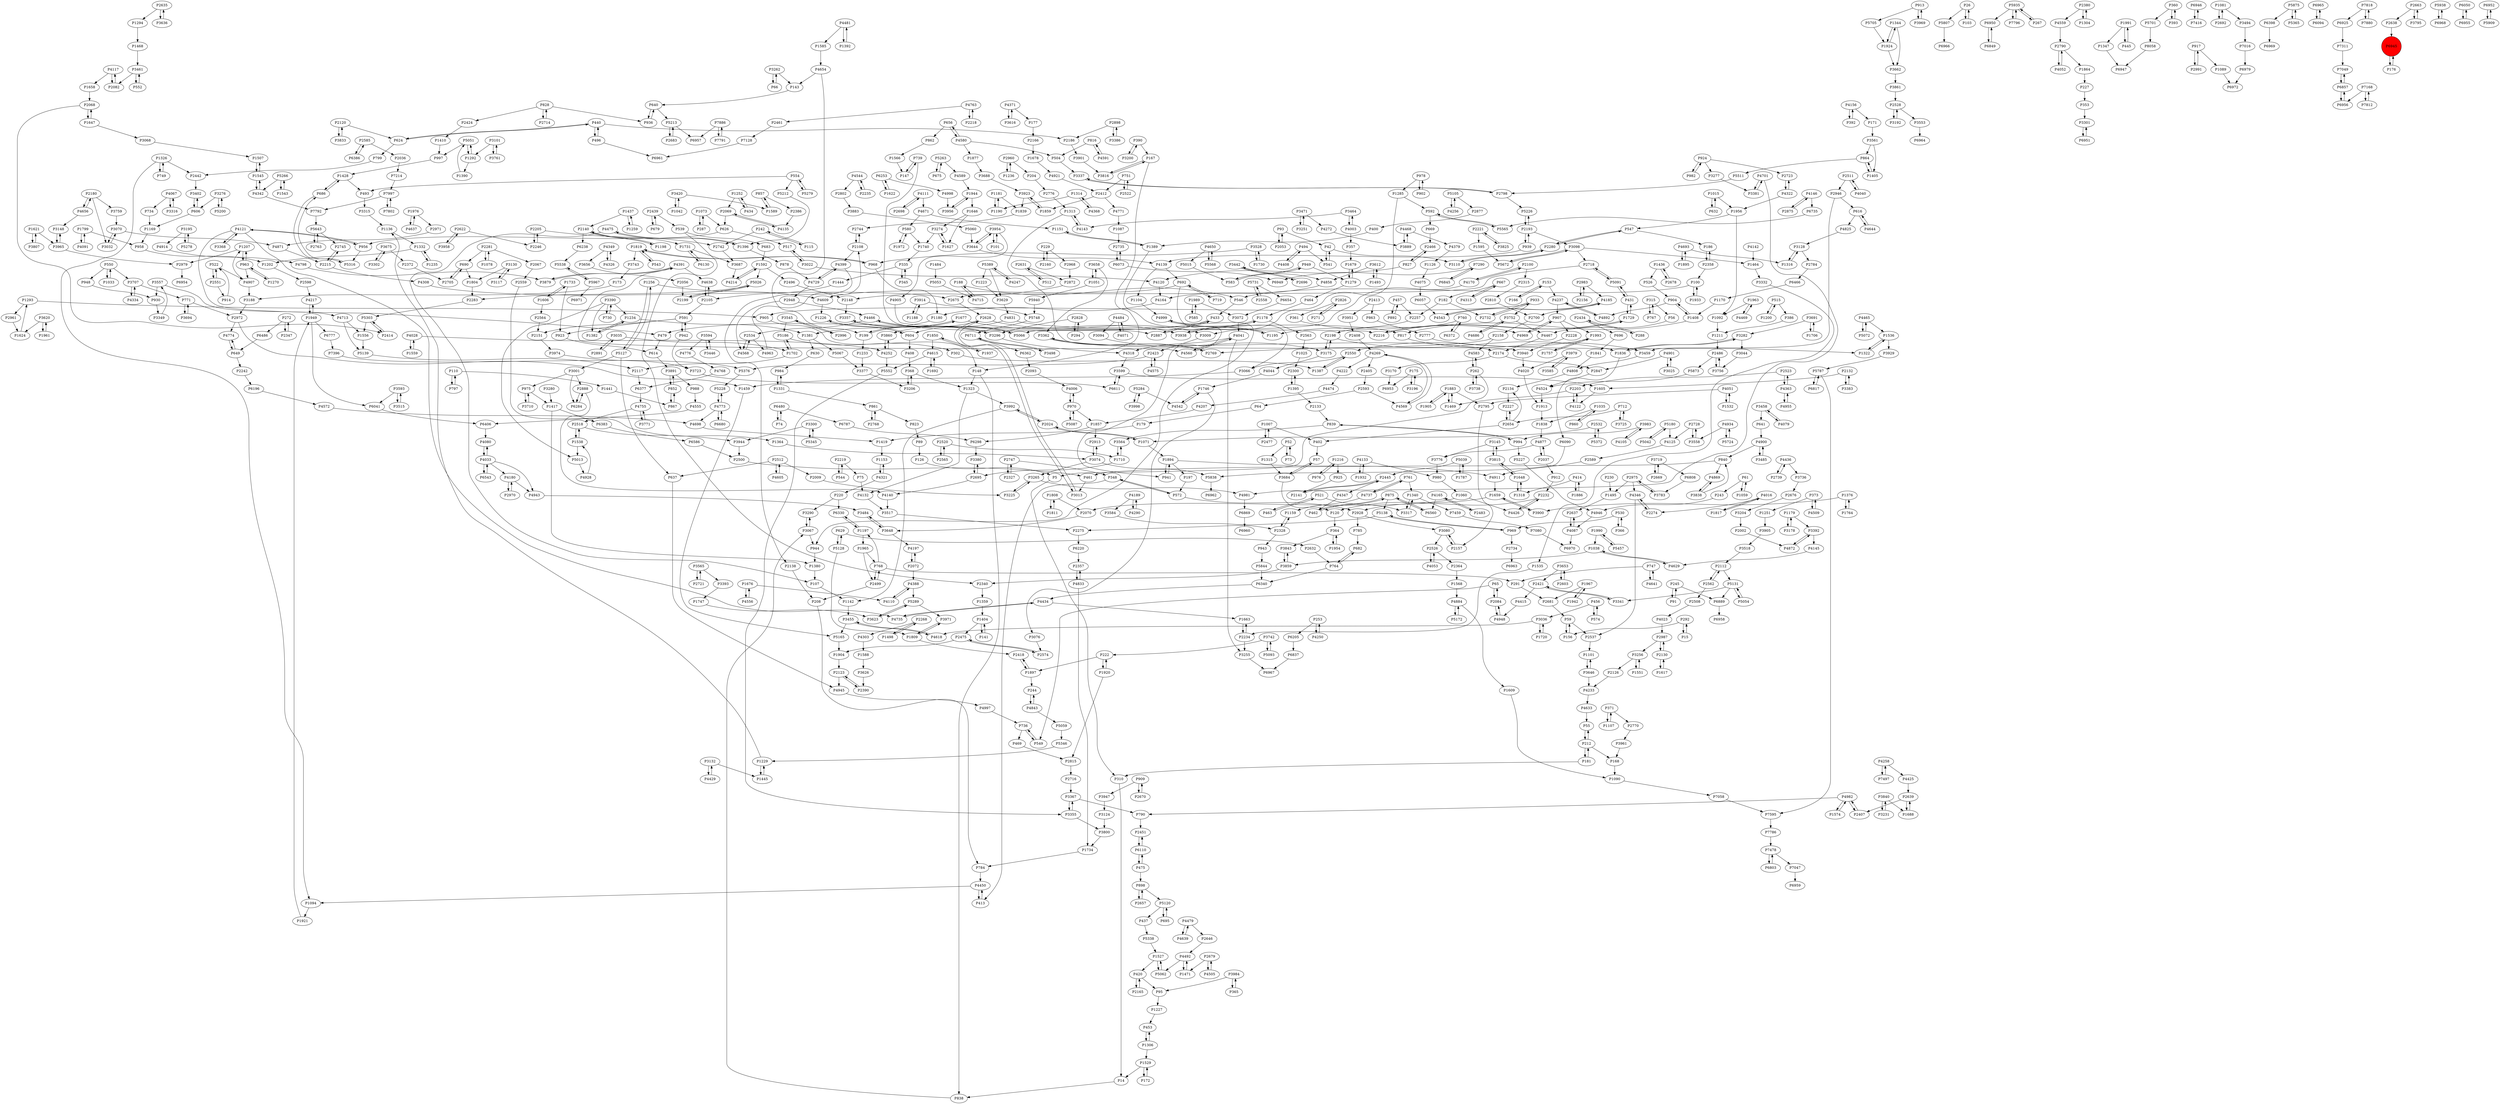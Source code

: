 digraph {
	P1428 -> P493
	P2442 -> P3402
	P4877 -> P2037
	P2072 -> P4197
	P2358 -> P100
	P3761 -> P3101
	P1007 -> P2477
	P4133 -> P1932
	P4143 -> P1313
	P3992 -> P2024
	P2961 -> P1624
	P1559 -> P4028
	P504 -> P3337
	P89 -> P126
	P4466 -> P5066
	P5568 -> P4650
	P3175 -> P2198
	P1344 -> P1924
	P1007 -> P402
	P5705 -> P1924
	P839 -> P994
	P1376 -> P1764
	P2523 -> P2203
	P4033 -> P4180
	P4197 -> P2072
	P2002 -> P4872
	P1252 -> P434
	P14 -> P838
	P768 -> P1197
	P4020 -> P1913
	P1436 -> P526
	P3974 -> P3723
	P2728 -> P4125
	P3648 -> P4197
	P26 -> P5807
	P2734 -> P6963
	P4140 -> P3517
	P2130 -> P2987
	P5062 -> P1527
	P1059 -> P61
	P4544 -> P2802
	P4222 -> P4474
	P2108 -> P4399
	P3302 -> P3675
	P1322 -> P1536
	P1894 -> P197
	P335 -> P1444
	P2232 -> P2928
	P1993 -> P1757
	P3464 -> P4003
	P1731 -> P6130
	P2157 -> P3080
	P1809 -> P2418
	P420 -> P2165
	P5087 -> P970
	P1404 -> P141
	P4715 -> P188
	P4117 -> P1658
	P1897 -> P2418
	P898 -> P2657
	P6298 -> P3380
	P1877 -> P3688
	P827 -> P2466
	P2551 -> P914
	P2423 -> P5376
	P2888 -> P6284
	P2281 -> P2067
	P5935 -> P6950
	P1605 -> P4122
	P4755 -> P3771
	P1498 -> P2268
	P1841 -> P4808
	P3274 -> P1627
	P4349 -> P4326
	P768 -> P2499
	P686 -> P5316
	P1710 -> P2695
	P3317 -> P1340
	P5131 -> P5054
	P4650 -> P5568
	P912 -> P2232
	P4997 -> P736
	P4637 -> P1976
	P4237 -> P907
	P4347 -> P462
	P4575 -> P2423
	P1622 -> P6253
	P1734 -> P784
	P1256 -> P4609
	P220 -> P3290
	P4798 -> P3879
	P390 -> P167
	P857 -> P2386
	P994 -> P839
	P592 -> P669
	P4735 -> P4434
	P100 -> P1933
	P626 -> P956
	P2565 -> P2520
	P2946 -> P3459
	P2268 -> P1498
	P2340 -> P1359
	P2280 -> P547
	P3442 -> P4858
	P5807 -> P6966
	P4474 -> P4207
	P1259 -> P1437
	P4943 -> P3484
	P294 -> P2828
	P4524 -> P1913
	P3742 -> P5093
	P949 -> P583
	P949 -> P1279
	P2739 -> P4436
	P640 -> P936
	P3265 -> P3225
	P2445 -> P2141
	P1316 -> P3128
	P630 -> P984
	P3455 -> P5165
	P4363 -> P2523
	P1857 -> P6298
	P5072 -> P4465
	P3688 -> P3923
	P4492 -> P1471
	P3390 -> P5013
	P3251 -> P3471
	P574 -> P456
	P4946 -> P4087
	P3101 -> P3761
	P1659 -> P3900
	P3938 -> P1178
	P4773 -> P5228
	P541 -> P42
	P3255 -> P6967
	P2551 -> P522
	P4170 -> P2100
	P1234 -> P1382
	P302 -> P1387
	P930 -> P3349
	P15 -> P292
	P3984 -> P365
	P3124 -> P3800
	P371 -> P2770
	P2123 -> P2390
	P2913 -> P3074
	P469 -> P2815
	P1417 -> P1380
	P4981 -> P6869
	P5066 -> P4466
	P3393 -> P1747
	P3593 -> P3515
	P6611 -> P3599
	P1382 -> P1234
	P2408 -> P4269
	P5059 -> P5346
	P924 -> P982
	P5552 -> P3355
	P768 -> P291
	P7478 -> P6803
	P1405 -> P864
	P522 -> P4907
	P771 -> P2972
	P1292 -> P1390
	P580 -> P1972
	P2424 -> P1410
	P288 -> P2434
	P712 -> P3725
	P390 -> P3200
	P7214 -> P7997
	P1107 -> P371
	P291 -> P2681
	P4388 -> P4110
	P3001 -> P6284
	P1617 -> P2130
	P4771 -> P1087
	P1364 -> P3074
	P4755 -> P2518
	P2174 -> P2847
	P2203 -> P1469
	P2380 -> P4559
	P3044 -> P3756
	P5105 -> P4256
	P3001 -> P2888
	P5701 -> P8058
	P6073 -> P6949
	P1178 -> P2563
	P4185 -> P2700
	P624 -> P440
	P924 -> P2723
	P2747 -> P348
	P958 -> P1202
	P4572 -> P4698
	P2105 -> P591
	P4170 -> P5066
	P366 -> P530
	P6946 -> P7416
	P2875 -> P4146
	P153 -> P166
	P4436 -> P2739
	P4346 -> P2537
	P3710 -> P975
	P4945 -> P4997
	P2777 -> P1322
	P1895 -> P4693
	P909 -> P2670
	P2654 -> P2227
	P2528 -> P3192
	P3035 -> P2891
	P1464 -> P3332
	P3098 -> P2718
	P695 -> P5120
	P4892 -> P4237
	P335 -> P345
	P7997 -> P7792
	P1073 -> P287
	P3833 -> P2120
	P3594 -> P4776
	P3471 -> P4272
	P616 -> P4825
	P6979 -> P6972
	P5731 -> P2558
	P2215 -> P4308
	P5 -> P310
	P3807 -> P1621
	P6398 -> P6969
	P521 -> P3317
	P6965 -> P6094
	P1089 -> P6972
	P4774 -> P649
	P3771 -> P4755
	P840 -> P4869
	P3840 -> P3231
	P2718 -> P2675
	P4871 -> P2215
	P2216 -> P1729
	P197 -> P572
	P1990 -> P1038
	P3256 -> P1551
	P969 -> P2734
	P4763 -> P2218
	P690 -> P1804
	P2972 -> P1459
	P1015 -> P1956
	P7818 -> P6925
	P4146 -> P2875
	P1949 -> P6041
	P7997 -> P7802
	P95 -> P1227
	P1252 -> P2069
	P3859 -> P2340
	P6383 -> P6586
	P3965 -> P3148
	P4580 -> P1877
	P4391 -> P3879
	P3022 -> P517
	P2523 -> P4363
	P1949 -> P6777
	P963 -> P4907
	P2439 -> P679
	P1170 -> P1408
	P1035 -> P860
	P3653 -> P2421
	P364 -> P1954
	P4877 -> P3776
	P3725 -> P712
	P892 -> P457
	P1595 -> P5672
	P7047 -> P6959
	P2558 -> P5731
	P1677 -> P199
	P3752 -> P4467
	P6330 -> P1197
	P968 -> P1180
	P402 -> P57
	P3420 -> P1589
	P1545 -> P4342
	P5172 -> P4884
	P1226 -> P604
	P4321 -> P220
	P683 -> P1592
	P1408 -> P904
	P4091 -> P1799
	P6480 -> P74
	P790 -> P2451
	P171 -> P3561
	P1313 -> P4143
	P3485 -> P4900
	P2744 -> P2108
	P1883 -> P1905
	P2698 -> P4111
	P526 -> P904
	P494 -> P4408
	P7396 -> P5376
	P1536 -> P1322
	P3743 -> P173
	P2205 -> P2742
	P5289 -> P3971
	P3838 -> P4869
	P4326 -> P4349
	P5200 -> P3276
	P970 -> P4006
	P546 -> P433
	P864 -> P5511
	P878 -> P4729
	P2888 -> P4140
	P692 -> P719
	P686 -> P1428
	P1624 -> P1293
	P948 -> P930
	P591 -> P942
	P4003 -> P357
	P2638 -> P6945
	P6711 -> P3498
	P167 -> P3816
	P1313 -> P3940
	P1538 -> P5013
	P2218 -> P4763
	P1169 -> P958
	P4322 -> P1956
	P220 -> P6330
	P5565 -> P592
	P3074 -> P5838
	P1408 -> P817
	P5165 -> P1904
	P6925 -> P7311
	P1285 -> P3009
	P4468 -> P3889
	P2550 -> P3066
	P2716 -> P3367
	P1592 -> P5026
	P110 -> P797
	P1799 -> P4091
	P5093 -> P3742
	P4763 -> P2461
	P3561 -> P864
	P2414 -> P5303
	P4023 -> P2987
	P5180 -> P4125
	P3368 -> P4121
	P1976 -> P4637
	P1648 -> P3815
	P4051 -> P2795
	P7290 -> P6949
	P2520 -> P1710
	P4121 -> P3368
	P4121 -> P956
	P1954 -> P364
	P6480 -> P6787
	P440 -> P2186
	P988 -> P4555
	P1331 -> P984
	P913 -> P5705
	P73 -> P52
	P5091 -> P431
	P3392 -> P4145
	P3128 -> P2784
	P4006 -> P970
	P408 -> P368
	P2991 -> P917
	P2407 -> P4982
	P550 -> P3707
	P1340 -> P3317
	P3196 -> P175
	P272 -> P2347
	P3623 -> P5289
	P852 -> P867
	P3280 -> P1417
	P1179 -> P3178
	P1606 -> P1733
	P4075 -> P6057
	P7791 -> P7886
	P917 -> P2991
	P4189 -> P3584
	P3296 -> P3357
	P2528 -> P3553
	P2037 -> P4877
	P182 -> P2732
	P2180 -> P3759
	P3446 -> P3594
	P1417 -> P6383
	P1035 -> P1838
	P4901 -> P3025
	P42 -> P541
	P6377 -> P4755
	P4654 -> P143
	P4346 -> P2274
	P2234 -> P3255
	P1306 -> P453
	P2126 -> P4233
	P3148 -> P3965
	P3565 -> P3393
	P2140 -> P1731
	P624 -> P799
	P3646 -> P1101
	P2663 -> P2638
	P5967 -> P6971
	P1507 -> P1545
	P6560 -> P875
	P2675 -> P2628
	P3859 -> P3843
	P2165 -> P420
	P2315 -> P2810
	P262 -> P3738
	P1730 -> P3528
	P4469 -> P1963
	P1920 -> P222
	P2872 -> P2148
	P4252 -> P5552
	P6057 -> P4543
	P2357 -> P4833
	P861 -> P823
	P4969 -> P907
	P4467 -> P2174
	P6196 -> P4572
	P433 -> P479
	P2971 -> P4871
	P2728 -> P3558
	P1256 -> P5127
	P3905 -> P3518
	P360 -> P393
	P2328 -> P1159
	P816 -> P4591
	P368 -> P1323
	P5303 -> P1556
	P2585 -> P6386
	P2802 -> P3883
	P2696 -> P3442
	P6253 -> P1622
	P6680 -> P4773
	P2300 -> P1395
	P1702 -> P5186
	P1731 -> P3687
	P3130 -> P1804
	P1819 -> P3743
	P2327 -> P2747
	P939 -> P2193
	P242 -> P2742
	P245 -> P91
	P816 -> P504
	P3117 -> P3130
	P5042 -> P5180
	P4776 -> P4768
	P1747 -> P3623
	P616 -> P4644
	P3067 -> P944
	P3282 -> P1836
	P2603 -> P3653
	P4105 -> P3983
	P2654 -> P2134
	P3954 -> P101
	P5284 -> P4542
	P6372 -> P760
	P4825 -> P3128
	P4391 -> P4638
	P4999 -> P1195
	P4313 -> P667
	P3658 -> P3362
	P3080 -> P2157
	P3900 -> P1659
	P2134 -> P2227
	P3719 -> P6808
	P2676 -> P3204
	P530 -> P366
	P2512 -> P4605
	P2979 -> P6954
	P4481 -> P1392
	P292 -> P15
	P547 -> P186
	P3461 -> P552
	P1092 -> P1211
	P6777 -> P7396
	P1746 -> P4542
	P3646 -> P4233
	P799 -> P2442
	P1179 -> P3392
	P1216 -> P976
	P656 -> P862
	P3036 -> P1720
	P1389 -> P1151
	P3616 -> P4371
	P4041 -> P4560
	P1692 -> P4615
	P1678 -> P4921
	P626 -> P517
	P2705 -> P690
	P1894 -> P941
	P4833 -> P1734
	P1961 -> P3620
	P739 -> P147
	P42 -> P3110
	P1235 -> P1332
	P4583 -> P262
	P5875 -> P5365
	P440 -> P496
	P4125 -> P2589
	P1437 -> P2140
	P554 -> P493
	P2423 -> P4575
	P3951 -> P2408
	P126 -> P5
	P4556 -> P1676
	P66 -> P3262
	P4120 -> P4164
	P3545 -> P2996
	P1658 -> P2068
	P1606 -> P2564
	P65 -> P549
	P3691 -> P1706
	P4773 -> P6680
	P4033 -> P4943
	P1991 -> P1347
	P1956 -> P1092
	P862 -> P1566
	P3192 -> P2528
	P3662 -> P3861
	P4256 -> P5105
	P3992 -> P1142
	P5748 -> P6711
	P861 -> P2768
	P3094 -> P3175
	P208 -> P784
	P2563 -> P1025
	P1956 -> P547
	P7812 -> P7168
	P4509 -> P373
	P4484 -> P4071
	P2628 -> P3860
	P4693 -> P1316
	P2635 -> P3636
	P4544 -> P2235
	P5051 -> P997
	P7478 -> P7047
	P2631 -> P512
	P52 -> P73
	P3110 -> P2280
	P3684 -> P120
	P2798 -> P3337
	P629 -> P2632
	P2828 -> P294
	P3961 -> P168
	P1468 -> P3461
	P6803 -> P7478
	P413 -> P4450
	P2975 -> P3783
	P365 -> P3984
	P5511 -> P2798
	P26 -> P103
	P994 -> P5227
	P2180 -> P4656
	P4342 -> P7792
	P7886 -> P7791
	P3979 -> P3585
	P736 -> P549
	P3175 -> P4044
	P2486 -> P5873
	P4052 -> P2790
	P7128 -> P6961
	P640 -> P5213
	P734 -> P1169
	P4713 -> P1556
	P3594 -> P3446
	P4568 -> P2534
	P244 -> P4843
	P2158 -> P4583
	P2593 -> P64
	P4934 -> P3558
	P583 -> P949
	P3891 -> P988
	P2776 -> P1313
	P1060 -> P4426
	P2574 -> P2475
	P4269 -> P4222
	P4639 -> P4479
	P8058 -> P6947
	P5091 -> P2718
	P936 -> P640
	P515 -> P1200
	P5228 -> P4773
	P907 -> P4969
	P904 -> P4892
	P2898 -> P3386
	P2140 -> P1198
	P2622 -> P3958
	P4591 -> P816
	P3274 -> P1740
	P6956 -> P6857
	P4033 -> P4080
	P1864 -> P227
	P2193 -> P3098
	P315 -> P56
	P5105 -> P2877
	P2234 -> P1663
	P3983 -> P994
	P6845 -> P7290
	P4858 -> P4164
	P186 -> P2358
	P3707 -> P4334
	P1304 -> P2380
	P1285 -> P592
	P2593 -> P4569
	P4132 -> P3517
	P2072 -> P4388
	P550 -> P948
	P5724 -> P4934
	P4609 -> P1226
	P2483 -> P4165
	P6205 -> P6837
	P1445 -> P1229
	P2635 -> P1294
	P2589 -> P4911
	P1197 -> P1965
	P2632 -> P764
	P93 -> P42
	P1236 -> P2960
	P4067 -> P3316
	P942 -> P591
	P4258 -> P4425
	P550 -> P1033
	P761 -> P4737
	P4955 -> P4363
	P147 -> P739
	P1202 -> P2598
	P1679 -> P1279
	P3752 -> P4686
	P4040 -> P2511
	P3032 -> P3070
	P3367 -> P3355
	P543 -> P1819
	P6654 -> P3072
	P1920 -> P2815
	P2714 -> P828
	P2663 -> P3795
	P463 -> P521
	P2692 -> P1081
	P1729 -> P431
	P2654 -> P402
	P4165 -> P6560
	P103 -> P26
	P1180 -> P1381
	P100 -> P546
	P2421 -> P3341
	P3940 -> P4020
	P1894 -> P4911
	P400 -> P1389
	P1294 -> P1468
	P1437 -> P1259
	P3984 -> P95
	P4087 -> P6970
	P5938 -> P6968
	P2987 -> P2130
	P3914 -> P5748
	P3815 -> P1648
	P2268 -> P4303
	P1292 -> P5051
	P7818 -> P7880
	P2386 -> P4135
	P7497 -> P4258
	P1469 -> P1883
	P943 -> P5844
	P2500 -> P461
	P817 -> P3459
	P3653 -> P2603
	P445 -> P1991
	P3795 -> P2663
	P2372 -> P2705
	P1989 -> P3072
	P2132 -> P1605
	P1326 -> P749
	P4247 -> P5389
	P2105 -> P4638
	P1924 -> P3662
	P4928 -> P1538
	P3584 -> P2328
	P1538 -> P2518
	P6253 -> P4998
	P3195 -> P4914
	P3066 -> P1459
	P2193 -> P939
	P1543 -> P5266
	P1648 -> P1318
	P3128 -> P1316
	P522 -> P2551
	P3067 -> P3290
	P6466 -> P1170
	P7311 -> P7049
	P1126 -> P4075
	P4041 -> P4318
	P4111 -> P2698
	P4142 -> P1464
	P2562 -> P2112
	P5026 -> P2283
	P2328 -> P943
	P3290 -> P3067
	P2960 -> P1236
	P7796 -> P5935
	P1293 -> P905
	P2198 -> P3175
	P1441 -> P867
	P315 -> P767
	P153 -> P4237
	P1104 -> P4999
	P978 -> P902
	P7416 -> P6946
	P682 -> P764
	P2140 -> P6238
	P3377 -> P3206
	P272 -> P6486
	P2559 -> P1364
	P2405 -> P2593
	P7459 -> P7080
	P2466 -> P827
	P175 -> P6953
	P1033 -> P550
	P2228 -> P3940
	P3956 -> P1944
	P1702 -> P2117
	P4905 -> P2216
	P3025 -> P4901
	P2082 -> P4117
	P3687 -> P4214
	P2970 -> P4180
	P3332 -> P1535
	P5051 -> P1292
	P4028 -> P4252
	P5875 -> P6398
	P939 -> P4139
	P1592 -> P2496
	P1323 -> P4132
	P494 -> P541
	P1592 -> P4214
	P3825 -> P2221
	P6094 -> P6965
	P3923 -> P1839
	P5120 -> P695
	P6586 -> P2500
	P898 -> P5120
	P6817 -> P5787
	P3098 -> P5672
	P287 -> P1073
	P2768 -> P861
	P3518 -> P2112
	P1585 -> P4654
	P222 -> P1897
	P3901 -> P3816
	P4808 -> P2134
	P1545 -> P1507
	P4907 -> P3188
	P3675 -> P2372
	P2100 -> P2315
	P2670 -> P909
	P6050 -> P6955
	P2723 -> P4322
	P5389 -> P3629
	P2242 -> P6196
	P4434 -> P1663
	P143 -> P640
	P4269 -> P2405
	P614 -> P3891
	P5139 -> P2117
	P3068 -> P1507
	P749 -> P1326
	P6130 -> P1731
	P2678 -> P1436
	P592 -> P5565
	P970 -> P1857
	P3132 -> P1445
	P1151 -> P1389
	P3296 -> P4318
	P262 -> P4583
	P2024 -> P3992
	P3009 -> P2423
	P2718 -> P5091
	P2068 -> P1647
	P4569 -> P4269
	P1404 -> P2475
	P4901 -> P2847
	P120 -> P364
	P6711 -> P6362
	P4884 -> P5172
	P4982 -> P790
	P5967 -> P5538
	P4111 -> P4671
	P2695 -> P4140
	P606 -> P1169
	P4701 -> P4981
	P2960 -> P204
	P2518 -> P3944
	P1944 -> P3956
	P4434 -> P4735
	P3225 -> P3265
	P6041 -> P6406
	P212 -> P55
	P4479 -> P4639
	P2637 -> P4087
	P4003 -> P3464
	P2520 -> P2565
	P115 -> P242
	P2518 -> P1538
	P56 -> P4467
	P3315 -> P1136
	P166 -> P153
	P5935 -> P7796
	P1967 -> P2681
	P1181 -> P1839
	P5838 -> P6962
	P606 -> P3402
	P7168 -> P6956
	P679 -> P2439
	P3390 -> P1382
	P4729 -> P2948
	P2795 -> P2157
	P4233 -> P4633
	P2550 -> P1387
	P5213 -> P2683
	P3599 -> P6611
	P1663 -> P2234
	P310 -> P14
	P747 -> P4641
	P204 -> P2776
	P2186 -> P3901
	P1972 -> P580
	P1532 -> P4051
	P4146 -> P6735
	P969 -> P5138
	P2508 -> P4023
	P852 -> P3891
	P1989 -> P585
	P5672 -> P3098
	P5940 -> P5748
	P4914 -> P4798
	P75 -> P4132
	P1190 -> P1181
	P5873 -> P4524
	P1211 -> P2486
	P4067 -> P734
	P1921 -> P1949
	P3188 -> P2972
	P1315 -> P3684
	P530 -> P969
	P2219 -> P544
	P667 -> P182
	P760 -> P2198
	P6110 -> P475
	P2108 -> P2744
	P267 -> P5935
	P3282 -> P3044
	P172 -> P1529
	P554 -> P5279
	P3195 -> P5278
	P4481 -> P1585
	P4408 -> P494
	P1646 -> P3274
	P604 -> P1226
	P357 -> P1679
	P3691 -> P3282
	P3620 -> P1624
	P3838 -> P840
	P840 -> P461
	P515 -> P386
	P3954 -> P4905
	P1574 -> P4982
	P4053 -> P2526
	P1804 -> P2283
	P1234 -> P1381
	P1746 -> P3076
	P2534 -> P4963
	P6110 -> P2451
	P2084 -> P65
	P4729 -> P4399
	P52 -> P1315
	P5289 -> P3623
	P2130 -> P1617
	P2522 -> P751
	P2763 -> P5643
	P2679 -> P4505
	P3362 -> P2769
	P253 -> P4250
	P3883 -> P5060
	P2056 -> P2199
	P2227 -> P2654
	P2439 -> P539
	P7786 -> P7478
	P3891 -> P852
	P3383 -> P2132
	P3458 -> P4079
	P1937 -> P1850
	P199 -> P1677
	P1251 -> P3905
	P3564 -> P1710
	P875 -> P462
	P2221 -> P1595
	P4121 -> P479
	P1551 -> P3256
	P3022 -> P4120
	P1965 -> P768
	P1963 -> P4469
	P5060 -> P3644
	P414 -> P1318
	P1153 -> P4321
	P3517 -> P2275
	P4117 -> P2082
	P2123 -> P4945
	P7886 -> P6957
	P2120 -> P624
	P364 -> P3843
	P2198 -> P1836
	P74 -> P6480
	P914 -> P522
	P547 -> P2280
	P4436 -> P3736
	P179 -> P1419
	P984 -> P1331
	P3707 -> P771
	P4214 -> P1592
	P1227 -> P453
	P3262 -> P143
	P1071 -> P1894
	P1216 -> P925
	P4650 -> P5015
	P110 -> P1441
	P907 -> P1993
	P580 -> P1740
	P59 -> P2537
	P860 -> P1035
	P4016 -> P2274
	P5026 -> P2199
	P784 -> P4450
	P1904 -> P2123
	P496 -> P440
	P6857 -> P7049
	P1306 -> P1529
	P649 -> P2242
	P253 -> P6205
	P907 -> P2228
	P909 -> P3947
	P3341 -> P2421
	P823 -> P89
	P2975 -> P1495
	P3013 -> P2628
	P4644 -> P616
	P176 -> P6945
	P101 -> P3954
	P5278 -> P3195
	P453 -> P1306
	P1396 -> P4475
	P2274 -> P4346
	P1181 -> P1190
	P2445 -> P4347
	P857 -> P1589
	P2975 -> P4346
	P3277 -> P3381
	P3889 -> P4468
	P2769 -> P3362
	P3357 -> P3296
	P4139 -> P692
	P1527 -> P5062
	P4145 -> P4629
	P4638 -> P2105
	P1419 -> P1153
	P1740 -> P335
	P2486 -> P3756
	P5372 -> P2532
	P3929 -> P5787
	P2364 -> P1568
	P6220 -> P2357
	P3528 -> P1730
	P4656 -> P3148
	P3515 -> P3593
	P2380 -> P1304
	P4831 -> P817
	P5316 -> P686
	P4693 -> P1895
	P1676 -> P4110
	P4963 -> P2108
	P3355 -> P3367
	P3558 -> P2728
	P4371 -> P177
	P1609 -> P1090
	P2639 -> P1688
	P1195 -> P4999
	P1527 -> P420
	P902 -> P978
	P1090 -> P7058
	P2412 -> P1859
	P2156 -> P2983
	P1932 -> P4133
	P667 -> P4313
	P2024 -> P1071
	P1025 -> P2300
	P3256 -> P2126
	P4080 -> P4033
	P6735 -> P5565
	P3719 -> P2669
	P1178 -> P3938
	P7049 -> P6857
	P5186 -> P302
	P3200 -> P390
	P5787 -> P7595
	P4399 -> P2138
	P2810 -> P2700
	P1886 -> P414
	P393 -> P360
	P456 -> P574
	P1566 -> P147
	P6386 -> P2585
	P440 -> P624
	P1293 -> P2961
	P730 -> P3390
	P61 -> P243
	P1136 -> P1332
	P3658 -> P1051
	P177 -> P2166
	P3612 -> P1493
	P475 -> P898
	P692 -> P4609
	P5389 -> P1223
	P230 -> P1495
	P956 -> P5316
	P2421 -> P4415
	P4342 -> P1545
	P4318 -> P3599
	P3684 -> P57
	P371 -> P1107
	P1436 -> P2678
	P4872 -> P3392
	P4207 -> P1857
	P2215 -> P2745
	P348 -> P572
	P2826 -> P361
	P3076 -> P2574
	P1207 -> P963
	P5538 -> P5967
	P475 -> P6110
	P2631 -> P2872
	P7168 -> P7812
	P2877 -> P400
	P6968 -> P5938
	P3498 -> P6711
	P3944 -> P2500
	P457 -> P892
	P4165 -> P2483
	P2646 -> P4492
	P4272 -> P3889
	P1395 -> P2133
	P4686 -> P3752
	P760 -> P6372
	P1924 -> P1344
	P457 -> P2257
	P6073 -> P2735
	P2100 -> P4170
	P3145 -> P3776
	P4701 -> P3381
	P1051 -> P5940
	P348 -> P413
	P1318 -> P1648
	P1081 -> P2692
	P1229 -> P1445
	P2669 -> P3719
	P1729 -> P2216
	P188 -> P546
	P4258 -> P7497
	P3080 -> P2526
	P1799 -> P958
	P4164 -> P1180
	P3971 -> P1809
	P1710 -> P3564
	P6952 -> P5909
	P3392 -> P4872
	P3362 -> P2174
	P1993 -> P2550
	P1038 -> P4629
	P2281 -> P1078
	P5131 -> P3341
	P2983 -> P4185
	P6543 -> P4033
	P4041 -> P3255
	P1556 -> P5139
	P5365 -> P5875
	P1381 -> P630
	P3204 -> P2002
	P3035 -> P1702
	P3381 -> P4701
	P5279 -> P554
	P4252 -> P3860
	P2203 -> P4122
	P188 -> P4715
	P1787 -> P5039
	P2148 -> P3357
	P5138 -> P2275
	P1859 -> P3923
	P5227 -> P4946
	P933 -> P2732
	P4900 -> P840
	P3170 -> P6953
	P4998 -> P3956
	P1720 -> P3036
	P1326 -> P1094
	P1094 -> P1921
	P368 -> P3206
	P373 -> P1251
	P3557 -> P4713
	P554 -> P5212
	P6406 -> P4080
	P6945 -> P176
	P4121 -> P4735
	P2742 -> P3687
	P4589 -> P1944
	P5053 -> P4715
	P1390 -> P5051
	P1942 -> P1967
	P4921 -> P2412
	P4016 -> P1817
	P4629 -> P1038
	P2280 -> P3110
	P199 -> P1233
	P764 -> P6340
	P5338 -> P1527
	P2496 -> P2148
	P2151 -> P3974
	P2537 -> P1101
	P944 -> P1380
	P59 -> P156
	P4189 -> P4290
	P978 -> P1285
	P1197 -> P6330
	P3675 -> P3302
	P3636 -> P2635
	P4071 -> P4484
	P2221 -> P3825
	P3459 -> P4808
	P2084 -> P4948
	P3074 -> P3265
	P656 -> P4580
	P3471 -> P3251
	P1495 -> P2637
	P1344 -> P3662
	P2117 -> P6377
	P3300 -> P5345
	P2948 -> P4466
	P2180 -> P3032
	P544 -> P2219
	P3742 -> P222
	P4907 -> P1207
	P5263 -> P4589
	P2132 -> P3383
	P3694 -> P771
	P3561 -> P1405
	P3072 -> P4041
	P751 -> P2522
	P464 -> P1178
	P2138 -> P208
	P2983 -> P2156
	P4948 -> P2084
	P2972 -> P4774
	P2499 -> P208
	P433 -> P2887
	P5015 -> P583
	P6808 -> P3783
	P7802 -> P7997
	P3402 -> P606
	P2679 -> P1471
	P1808 -> P2070
	P1380 -> P107
	P1976 -> P2971
	P3276 -> P606
	P690 -> P2705
	P747 -> P291
	P4466 -> P2534
	P1811 -> P1808
	P1314 -> P4368
	P3367 -> P790
	P1323 -> P3992
	P1270 -> P963
	P4671 -> P1151
	P373 -> P4509
	P2683 -> P5213
	P5263 -> P675
	P2112 -> P2562
	P1392 -> P4481
	P4505 -> P2679
	P3265 -> P4981
	P4133 -> P980
	P2526 -> P2364
	P245 -> P6889
	P3380 -> P2695
	P4560 -> P4041
	P1819 -> P543
	P1588 -> P3626
	P173 -> P3188
	P1071 -> P2024
	P2564 -> P2151
	P414 -> P1886
	P3629 -> P4831
	P4843 -> P5059
	P4180 -> P2970
	P968 -> P1819
	P7792 -> P5643
	P479 -> P614
	P4250 -> P253
	P6340 -> P4434
	P3355 -> P3800
	P3484 -> P3648
	P2790 -> P1864
	P345 -> P335
	P2347 -> P272
	P243 -> P4946
	P2461 -> P7128
	P2275 -> P6220
	P1535 -> P2234
	P3626 -> P2390
	P4450 -> P1094
	P1990 -> P5457
	P2009 -> P3225
	P4363 -> P4955
	P2790 -> P4052
	P980 -> P1060
	P5643 -> P2763
	P3455 -> P4618
	P976 -> P1216
	P4051 -> P1532
	P2987 -> P3256
	P2770 -> P3961
	P3759 -> P3070
	P496 -> P6961
	P637 -> P4945
	P4618 -> P3455
	P431 -> P5091
	P517 -> P3022
	P572 -> P2928
	P1389 -> P941
	P2585 -> P2036
	P1038 -> P3859
	P2160 -> P229
	P3656 -> P2056
	P2257 -> P1195
	P4656 -> P2180
	P1078 -> P2281
	P875 -> P5138
	P1529 -> P14
	P4475 -> P1396
	P55 -> P212
	P1621 -> P3807
	P222 -> P1920
	P3316 -> P4067
	P3840 -> P1688
	P93 -> P2053
	P3843 -> P3859
	P632 -> P1015
	P549 -> P736
	P2732 -> P933
	P456 -> P3036
	P91 -> P245
	P181 -> P310
	P3860 -> P4252
	P4615 -> P5552
	P2928 -> P785
	P591 -> P923
	P2036 -> P7214
	P2451 -> P6110
	P5909 -> P6952
	P3098 -> P1464
	P1850 -> P4615
	P2037 -> P912
	P982 -> P924
	P5844 -> P6340
	P5127 -> P637
	P4654 -> P199
	P3958 -> P2622
	P4033 -> P6543
	P3783 -> P2975
	P975 -> P1417
	P181 -> P212
	P6955 -> P6050
	P167 -> P148
	P3442 -> P2696
	P4426 -> P2232
	P828 -> P2424
	P2828 -> P3296
	P242 -> P115
	P4399 -> P4729
	P65 -> P2084
	P2747 -> P2327
	P227 -> P353
	P1676 -> P4556
	P4492 -> P5062
	P4773 -> P4698
	P2700 -> P2158
	P3979 -> P4020
	P4999 -> P944
	P5128 -> P1809
	P2141 -> P2445
	P905 -> P148
	P4349 -> P3656
	P5376 -> P5228
	P3206 -> P368
	P2477 -> P1007
	P6849 -> P6950
	P970 -> P5087
	P7080 -> P6970
	P1647 -> P3068
	P5039 -> P1787
	P493 -> P3315
	P5643 -> P2745
	P4237 -> P4892
	P2928 -> P3080
	P1200 -> P515
	P2695 -> P3380
	P4087 -> P2637
	P1410 -> P997
	P2070 -> P3648
	P4371 -> P3616
	P2219 -> P75
	P353 -> P3301
	P3776 -> P980
	P712 -> P2654
	P7016 -> P6979
	P229 -> P2968
	P3276 -> P5200
	P2174 -> P3170
	P2681 -> P59
	P6951 -> P3301
	P3620 -> P1961
	P827 -> P4120
	P696 -> P1841
	P5266 -> P1543
	P3914 -> P1188
	P4217 -> P1949
	P1493 -> P3612
	P5120 -> P437
	P431 -> P1729
	P1897 -> P244
	P2499 -> P768
	P4737 -> P761
	P2532 -> P5372
	P262 -> P5
	P1706 -> P3691
	P1188 -> P3914
	P7290 -> P6845
	P875 -> P6560
	P6362 -> P2093
	P3723 -> P6611
	P3644 -> P3954
	P3738 -> P262
	P1808 -> P1811
	P5213 -> P6957
	P2390 -> P2123
	P6284 -> P2888
	P2511 -> P4040
	P3923 -> P1859
	P867 -> P852
	P863 -> P2777
	P736 -> P469
	P168 -> P1090
	P5180 -> P5042
	P4269 -> P4569
	P4475 -> P107
	P975 -> P3710
	P2968 -> P2872
	P1883 -> P1469
	P3130 -> P3117
	P1042 -> P3420
	P3557 -> P930
	P4465 -> P1536
	P1757 -> P1993
	P5131 -> P6889
	P5039 -> P2445
	P1060 -> P2070
	P5226 -> P2193
	P1764 -> P1376
	P4641 -> P747
	P4698 -> P1419
	P2826 -> P271
	P3337 -> P2798
	P1331 -> P861
	P4833 -> P2357
	P1332 -> P1235
	P5266 -> P4342
	P148 -> P838
	P4079 -> P3458
	P3593 -> P6041
	P1836 -> P3282
	P3998 -> P5284
	P1905 -> P1883
	P1963 -> P1092
	P1568 -> P4884
	P767 -> P315
	P1051 -> P3658
	P1944 -> P1646
	P2948 -> P4568
	P1381 -> P5067
	P3464 -> P4143
	P1223 -> P3629
	P1933 -> P100
	P3800 -> P1734
	P1733 -> P923
	P2205 -> P2246
	P5067 -> P3377
	P3420 -> P1042
	P4831 -> P604
	P2412 -> P4771
	P3458 -> P641
	P4843 -> P244
	P156 -> P59
	P5935 -> P267
	P2069 -> P626
	P2946 -> P616
	P649 -> P4774
	P2622 -> P2246
	P4388 -> P5289
	P1627 -> P3274
	P924 -> P3277
	P3585 -> P3979
	P1332 -> P1202
	P1326 -> P2442
	P1207 -> P2979
	P2898 -> P2186
	P5284 -> P3998
	P669 -> P2466
	P271 -> P2826
	P1688 -> P2639
	P4110 -> P4388
	P2120 -> P3833
	P1817 -> P4016
	P1428 -> P686
	P7595 -> P7786
	P3036 -> P4618
	P7058 -> P7595
	P4185 -> P4543
	P4605 -> P2512
	P461 -> P3013
	P1733 -> P1606
	P2413 -> P3951
	P1659 -> P120
	P229 -> P2160
	P1965 -> P2499
	P4139 -> P1104
	P4391 -> P4560
	P1087 -> P2735
	P3969 -> P913
	P4303 -> P1588
	P2358 -> P186
	P4028 -> P1559
	P797 -> P110
	P57 -> P3684
	P3947 -> P3124
	P1589 -> P857
	P3599 -> P1605
	P3612 -> P4858
	P771 -> P3694
	P392 -> P4156
	P2246 -> P2205
	P4135 -> P2069
	P1529 -> P172
	P1484 -> P5053
	P1459 -> P5165
	P1536 -> P3929
	P462 -> P875
	P6950 -> P6849
	P839 -> P3564
	P6486 -> P649
	P6857 -> P6956
	P1819 -> P968
	P1396 -> P878
	P2562 -> P2508
	P4869 -> P3838
	P3132 -> P4429
	P3965 -> P2979
	P3386 -> P2898
	P2532 -> P1071
	P552 -> P3461
	P512 -> P2631
	P3816 -> P167
	P997 -> P1428
	P5127 -> P3001
	P107 -> P1142
	P2283 -> P5303
	P420 -> P95
	P6869 -> P6960
	P572 -> P348
	P3954 -> P3644
	P1142 -> P3455
	P4290 -> P4189
	P923 -> P614
	P3074 -> P2913
	P360 -> P5701
	P4543 -> P4185
	P3001 -> P975
	P3736 -> P2676
	P2526 -> P4053
	P3390 -> P730
	P4559 -> P2790
	P1314 -> P1190
	P4934 -> P5724
	P3879 -> P4391
	P838 -> P3067
	P292 -> P156
	P963 -> P1207
	P4429 -> P3132
	P4180 -> P4943
	P764 -> P682
	P2511 -> P2946
	P437 -> P5338
	P2199 -> P5026
	P761 -> P1340
	P4479 -> P2646
	P5346 -> P1229
	P2598 -> P4217
	P4334 -> P3707
	P1838 -> P4877
	P386 -> P1211
	P3545 -> P5186
	P2434 -> P696
	P2053 -> P93
	P4633 -> P55
	P4542 -> P1746
	P2512 -> P637
	P434 -> P1252
	P5013 -> P4928
	P3145 -> P3815
	P5127 -> P1256
	P1857 -> P2913
	P3301 -> P6951
	P5212 -> P1396
	P864 -> P1405
	P148 -> P1323
	P1101 -> P3646
	P4911 -> P1659
	P3101 -> P1292
	P5389 -> P4247
	P4982 -> P1574
	P3565 -> P2721
	P2639 -> P2407
	P2628 -> P3013
	P3648 -> P3484
	P2996 -> P3545
	P4580 -> P656
	P2475 -> P2574
	P2413 -> P863
	P629 -> P5128
	P4468 -> P4379
	P4122 -> P2203
	P3815 -> P3145
	P4156 -> P171
	P61 -> P1059
	P2534 -> P4568
	P1949 -> P4217
	P1677 -> P3938
	P4484 -> P3094
	P3528 -> P968
	P3178 -> P1179
	P361 -> P4969
	P1198 -> P2140
	P2166 -> P1678
	P4982 -> P2407
	P4580 -> P504
	P1621 -> P3965
	P2798 -> P5226
	P5303 -> P2414
	P5186 -> P1702
	P4768 -> P6377
	P4450 -> P413
	P5457 -> P1990
	P2158 -> P2769
	P6238 -> P5538
	P1387 -> P2550
	P2512 -> P2009
	P1836 -> P6090
	P1395 -> P2300
	P4465 -> P5072
	P4322 -> P2723
	P3983 -> P4105
	P5787 -> P6817
	P751 -> P2412
	P4156 -> P392
	P1646 -> P1627
	P3861 -> P2528
	P1229 -> P1136
	P942 -> P3723
	P4379 -> P1126
	P2847 -> P4524
	P1359 -> P1404
	P1279 -> P464
	P3756 -> P2486
	P692 -> P3066
	P4368 -> P1314
	P3553 -> P6964
	P4900 -> P3485
	P5345 -> P3300
	P1883 -> P2795
	P1015 -> P632
	P212 -> P181
	P4615 -> P1692
	P2068 -> P2414
	P175 -> P3196
	P3644 -> P4139
	P2232 -> P4426
	P539 -> P683
	P6889 -> P6958
	P1081 -> P3494
	P2069 -> P4135
	P1233 -> P3377
	P1340 -> P7459
	P675 -> P5263
	P3349 -> P3557
	P828 -> P936
	P963 -> P1270
	P2721 -> P3565
	P2657 -> P898
	P7880 -> P7818
	P2475 -> P1904
	P3461 -> P2082
	P4425 -> P2639
	P1279 -> P1679
	P2418 -> P1897
	P4555 -> P6406
	P1159 -> P2328
	P182 -> P2257
	P2193 -> P5226
	P2784 -> P6466
	P739 -> P2887
	P4671 -> P580
	P1991 -> P445
	P2112 -> P5131
	P2093 -> P4006
	P1647 -> P2068
	P64 -> P179
	P3070 -> P3032
	P3231 -> P3840
	P2887 -> P433
	P2281 -> P690
	P2815 -> P2716
	P1839 -> P2744
	P1471 -> P4492
	P3390 -> P1234
	P3262 -> P66
	P913 -> P3969
	P4321 -> P1153
	P6787 -> P6298
	P4044 -> P1746
	P719 -> P692
	P5128 -> P629
	P2434 -> P288
	P2735 -> P6073
	P925 -> P2141
	P2067 -> P2559
	P828 -> P2714
	P2235 -> P4544
	P4713 -> P5139
	P521 -> P463
	P2745 -> P2215
	P4415 -> P4948
	P1347 -> P6947
	P591 -> P2151
	P1850 -> P1937
	P3070 -> P4871
	P212 -> P168
	P5138 -> P969
	P4737 -> P1159
	P933 -> P3752
	P4884 -> P1609
	P5054 -> P5131
	P956 -> P4121
	P2133 -> P839
	P604 -> P408
	P2891 -> P3035
	P1444 -> P2105
	P3494 -> P7016
	P1809 -> P3971
	P6837 -> P6967
	P641 -> P4900
	P585 -> P1989
	P1376 -> P3900
	P5731 -> P6654
	P785 -> P682
	P933 -> P905
	P1967 -> P1942
	P941 -> P1894
	P1073 -> P626
	P539 -> P2340
	P6090 -> P5838
	P2628 -> P3009
	P4308 -> P2675
	P3300 -> P3944
	P1913 -> P1838
	P904 -> P1408
	P917 -> P1089
	P141 -> P1404
	P6945 [shape=circle]
	P6945 [style=filled]
	P6945 [fillcolor=red]
}